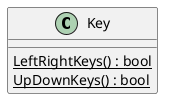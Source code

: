 @startuml
class Key {
    {static} LeftRightKeys() : bool
    {static} UpDownKeys() : bool
}
@enduml
